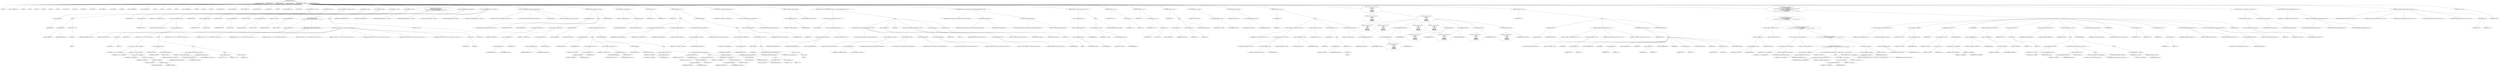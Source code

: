 digraph hostapd_notif_assoc {  
"1000134" [label = "(METHOD,hostapd_notif_assoc)" ]
"1000135" [label = "(PARAM,hostapd_data *hapd)" ]
"1000136" [label = "(PARAM,const u8 *addr)" ]
"1000137" [label = "(PARAM,const u8 *req_ies)" ]
"1000138" [label = "(PARAM,size_t req_ies_len)" ]
"1000139" [label = "(PARAM,int reassoc)" ]
"1000140" [label = "(BLOCK,,)" ]
"1000141" [label = "(LOCAL,v6: int)" ]
"1000142" [label = "(LOCAL,v7: const unsigned __int8 *)" ]
"1000143" [label = "(LOCAL,v8: int)" ]
"1000144" [label = "(LOCAL,v9: int)" ]
"1000145" [label = "(LOCAL,v10: int)" ]
"1000146" [label = "(LOCAL,v11: int)" ]
"1000147" [label = "(LOCAL,v13: int)" ]
"1000148" [label = "(LOCAL,v14: int)" ]
"1000149" [label = "(LOCAL,v16: const u8 *)" ]
"1000150" [label = "(LOCAL,v17: size_t)" ]
"1000151" [label = "(LOCAL,v18: sta_info *)" ]
"1000152" [label = "(LOCAL,v19: sta_info *)" ]
"1000153" [label = "(LOCAL,v20: unsigned int)" ]
"1000154" [label = "(LOCAL,v21: unsigned int)" ]
"1000155" [label = "(LOCAL,v22: bool)" ]
"1000156" [label = "(LOCAL,v23: wpa_state_machine *)" ]
"1000157" [label = "(LOCAL,v24: wpa_authenticator *)" ]
"1000158" [label = "(LOCAL,v25: int)" ]
"1000159" [label = "(LOCAL,v26: int)" ]
"1000160" [label = "(LOCAL,v27: u32)" ]
"1000161" [label = "(LOCAL,v28: int)" ]
"1000162" [label = "(LOCAL,v29: wpa_state_machine *)" ]
"1000163" [label = "(LOCAL,v30: int)" ]
"1000164" [label = "(LOCAL,v31: u8 *)" ]
"1000165" [label = "(LOCAL,v32: int)" ]
"1000166" [label = "(LOCAL,fmt: unsigned __int8 *)" ]
"1000167" [label = "(LOCAL,fmta: unsigned __int8 *)" ]
"1000168" [label = "(LOCAL,fmtb: unsigned __int8 *)" ]
"1000169" [label = "(LOCAL,fmtc: unsigned __int8 *)" ]
"1000170" [label = "(LOCAL,req_ies_lena: size_t)" ]
"1000171" [label = "(LOCAL,v40: int)" ]
"1000172" [label = "(LOCAL,elems: ieee802_11_elems)" ]
"1000173" [label = "(LOCAL,buf: u8 [ 1064 ])" ]
"1000174" [label = "(CONTROL_STRUCTURE,if ( !addr ),if ( !addr ))" ]
"1000175" [label = "(<operator>.logicalNot,!addr)" ]
"1000176" [label = "(IDENTIFIER,addr,!addr)" ]
"1000177" [label = "(BLOCK,,)" ]
"1000178" [label = "(wpa_printf,wpa_printf(2, fmt))" ]
"1000179" [label = "(LITERAL,2,wpa_printf(2, fmt))" ]
"1000180" [label = "(IDENTIFIER,fmt,wpa_printf(2, fmt))" ]
"1000181" [label = "(RETURN,return -1;,return -1;)" ]
"1000182" [label = "(<operator>.minus,-1)" ]
"1000183" [label = "(LITERAL,1,-1)" ]
"1000184" [label = "(<operator>.assignment,v6 = *addr)" ]
"1000185" [label = "(IDENTIFIER,v6,v6 = *addr)" ]
"1000186" [label = "(<operator>.indirection,*addr)" ]
"1000187" [label = "(IDENTIFIER,addr,v6 = *addr)" ]
"1000188" [label = "(<operator>.assignment,v7 = (const unsigned __int8 *)addr[1])" ]
"1000189" [label = "(IDENTIFIER,v7,v7 = (const unsigned __int8 *)addr[1])" ]
"1000190" [label = "(<operator>.cast,(const unsigned __int8 *)addr[1])" ]
"1000191" [label = "(UNKNOWN,const unsigned __int8 *,const unsigned __int8 *)" ]
"1000192" [label = "(<operator>.indirectIndexAccess,addr[1])" ]
"1000193" [label = "(IDENTIFIER,addr,(const unsigned __int8 *)addr[1])" ]
"1000194" [label = "(LITERAL,1,(const unsigned __int8 *)addr[1])" ]
"1000195" [label = "(<operator>.assignment,v8 = addr[2])" ]
"1000196" [label = "(IDENTIFIER,v8,v8 = addr[2])" ]
"1000197" [label = "(<operator>.indirectIndexAccess,addr[2])" ]
"1000198" [label = "(IDENTIFIER,addr,v8 = addr[2])" ]
"1000199" [label = "(LITERAL,2,v8 = addr[2])" ]
"1000200" [label = "(<operator>.assignment,v9 = addr[3])" ]
"1000201" [label = "(IDENTIFIER,v9,v9 = addr[3])" ]
"1000202" [label = "(<operator>.indirectIndexAccess,addr[3])" ]
"1000203" [label = "(IDENTIFIER,addr,v9 = addr[3])" ]
"1000204" [label = "(LITERAL,3,v9 = addr[3])" ]
"1000205" [label = "(<operator>.assignment,v10 = addr[4])" ]
"1000206" [label = "(IDENTIFIER,v10,v10 = addr[4])" ]
"1000207" [label = "(<operator>.indirectIndexAccess,addr[4])" ]
"1000208" [label = "(IDENTIFIER,addr,v10 = addr[4])" ]
"1000209" [label = "(LITERAL,4,v10 = addr[4])" ]
"1000210" [label = "(<operator>.assignment,v11 = addr[5])" ]
"1000211" [label = "(IDENTIFIER,v11,v11 = addr[5])" ]
"1000212" [label = "(<operator>.indirectIndexAccess,addr[5])" ]
"1000213" [label = "(IDENTIFIER,addr,v11 = addr[5])" ]
"1000214" [label = "(LITERAL,5,v11 = addr[5])" ]
"1000215" [label = "(CONTROL_STRUCTURE,if ( (v6 & 1) != 0\n    || !(v11 | v10 | v9 | v8 | v6 | (unsigned int)v7)\n    || (v40 = addr[5], v13 = memcmp(addr, hapd->own_addr, 6u), v11 = v40, !v13) ),if ( (v6 & 1) != 0\n    || !(v11 | v10 | v9 | v8 | v6 | (unsigned int)v7)\n    || (v40 = addr[5], v13 = memcmp(addr, hapd->own_addr, 6u), v11 = v40, !v13) ))" ]
"1000216" [label = "(<operator>.logicalOr,(v6 & 1) != 0\n    || !(v11 | v10 | v9 | v8 | v6 | (unsigned int)v7)\n    || (v40 = addr[5], v13 = memcmp(addr, hapd->own_addr, 6u), v11 = v40, !v13))" ]
"1000217" [label = "(<operator>.notEquals,(v6 & 1) != 0)" ]
"1000218" [label = "(<operator>.and,v6 & 1)" ]
"1000219" [label = "(IDENTIFIER,v6,v6 & 1)" ]
"1000220" [label = "(LITERAL,1,v6 & 1)" ]
"1000221" [label = "(LITERAL,0,(v6 & 1) != 0)" ]
"1000222" [label = "(<operator>.logicalOr,!(v11 | v10 | v9 | v8 | v6 | (unsigned int)v7)\n    || (v40 = addr[5], v13 = memcmp(addr, hapd->own_addr, 6u), v11 = v40, !v13))" ]
"1000223" [label = "(<operator>.logicalNot,!(v11 | v10 | v9 | v8 | v6 | (unsigned int)v7))" ]
"1000224" [label = "(<operator>.or,v11 | v10 | v9 | v8 | v6 | (unsigned int)v7)" ]
"1000225" [label = "(IDENTIFIER,v11,v11 | v10 | v9 | v8 | v6 | (unsigned int)v7)" ]
"1000226" [label = "(<operator>.or,v10 | v9 | v8 | v6 | (unsigned int)v7)" ]
"1000227" [label = "(IDENTIFIER,v10,v10 | v9 | v8 | v6 | (unsigned int)v7)" ]
"1000228" [label = "(<operator>.or,v9 | v8 | v6 | (unsigned int)v7)" ]
"1000229" [label = "(IDENTIFIER,v9,v9 | v8 | v6 | (unsigned int)v7)" ]
"1000230" [label = "(<operator>.or,v8 | v6 | (unsigned int)v7)" ]
"1000231" [label = "(IDENTIFIER,v8,v8 | v6 | (unsigned int)v7)" ]
"1000232" [label = "(<operator>.or,v6 | (unsigned int)v7)" ]
"1000233" [label = "(IDENTIFIER,v6,v6 | (unsigned int)v7)" ]
"1000234" [label = "(<operator>.cast,(unsigned int)v7)" ]
"1000235" [label = "(UNKNOWN,unsigned int,unsigned int)" ]
"1000236" [label = "(IDENTIFIER,v7,(unsigned int)v7)" ]
"1000237" [label = "(BLOCK,,)" ]
"1000238" [label = "(<operator>.assignment,v40 = addr[5])" ]
"1000239" [label = "(IDENTIFIER,v40,v40 = addr[5])" ]
"1000240" [label = "(<operator>.indirectIndexAccess,addr[5])" ]
"1000241" [label = "(IDENTIFIER,addr,v40 = addr[5])" ]
"1000242" [label = "(LITERAL,5,v40 = addr[5])" ]
"1000243" [label = "(BLOCK,,)" ]
"1000244" [label = "(<operator>.assignment,v13 = memcmp(addr, hapd->own_addr, 6u))" ]
"1000245" [label = "(IDENTIFIER,v13,v13 = memcmp(addr, hapd->own_addr, 6u))" ]
"1000246" [label = "(memcmp,memcmp(addr, hapd->own_addr, 6u))" ]
"1000247" [label = "(IDENTIFIER,addr,memcmp(addr, hapd->own_addr, 6u))" ]
"1000248" [label = "(<operator>.indirectFieldAccess,hapd->own_addr)" ]
"1000249" [label = "(IDENTIFIER,hapd,memcmp(addr, hapd->own_addr, 6u))" ]
"1000250" [label = "(FIELD_IDENTIFIER,own_addr,own_addr)" ]
"1000251" [label = "(LITERAL,6u,memcmp(addr, hapd->own_addr, 6u))" ]
"1000252" [label = "(BLOCK,,)" ]
"1000253" [label = "(<operator>.assignment,v11 = v40)" ]
"1000254" [label = "(IDENTIFIER,v11,v11 = v40)" ]
"1000255" [label = "(IDENTIFIER,v40,v11 = v40)" ]
"1000256" [label = "(<operator>.logicalNot,!v13)" ]
"1000257" [label = "(IDENTIFIER,v13,!v13)" ]
"1000258" [label = "(BLOCK,,)" ]
"1000259" [label = "(wpa_printf,wpa_printf(2, v7, v8, v9, v10, v11, req_ies_lena, req_ies, req_ies_len, v6 & 1))" ]
"1000260" [label = "(LITERAL,2,wpa_printf(2, v7, v8, v9, v10, v11, req_ies_lena, req_ies, req_ies_len, v6 & 1))" ]
"1000261" [label = "(IDENTIFIER,v7,wpa_printf(2, v7, v8, v9, v10, v11, req_ies_lena, req_ies, req_ies_len, v6 & 1))" ]
"1000262" [label = "(IDENTIFIER,v8,wpa_printf(2, v7, v8, v9, v10, v11, req_ies_lena, req_ies, req_ies_len, v6 & 1))" ]
"1000263" [label = "(IDENTIFIER,v9,wpa_printf(2, v7, v8, v9, v10, v11, req_ies_lena, req_ies, req_ies_len, v6 & 1))" ]
"1000264" [label = "(IDENTIFIER,v10,wpa_printf(2, v7, v8, v9, v10, v11, req_ies_lena, req_ies, req_ies_len, v6 & 1))" ]
"1000265" [label = "(IDENTIFIER,v11,wpa_printf(2, v7, v8, v9, v10, v11, req_ies_lena, req_ies, req_ies_len, v6 & 1))" ]
"1000266" [label = "(IDENTIFIER,req_ies_lena,wpa_printf(2, v7, v8, v9, v10, v11, req_ies_lena, req_ies, req_ies_len, v6 & 1))" ]
"1000267" [label = "(IDENTIFIER,req_ies,wpa_printf(2, v7, v8, v9, v10, v11, req_ies_lena, req_ies, req_ies_len, v6 & 1))" ]
"1000268" [label = "(IDENTIFIER,req_ies_len,wpa_printf(2, v7, v8, v9, v10, v11, req_ies_lena, req_ies, req_ies_len, v6 & 1))" ]
"1000269" [label = "(<operator>.and,v6 & 1)" ]
"1000270" [label = "(IDENTIFIER,v6,v6 & 1)" ]
"1000271" [label = "(LITERAL,1,v6 & 1)" ]
"1000272" [label = "(RETURN,return 0;,return 0;)" ]
"1000273" [label = "(LITERAL,0,return 0;)" ]
"1000274" [label = "(random_add_randomness,random_add_randomness(addr, 6u))" ]
"1000275" [label = "(IDENTIFIER,addr,random_add_randomness(addr, 6u))" ]
"1000276" [label = "(LITERAL,6u,random_add_randomness(addr, 6u))" ]
"1000277" [label = "(hostapd_logger,hostapd_logger(hapd, addr, 1u, 2, \"associated\"))" ]
"1000278" [label = "(IDENTIFIER,hapd,hostapd_logger(hapd, addr, 1u, 2, \"associated\"))" ]
"1000279" [label = "(IDENTIFIER,addr,hostapd_logger(hapd, addr, 1u, 2, \"associated\"))" ]
"1000280" [label = "(LITERAL,1u,hostapd_logger(hapd, addr, 1u, 2, \"associated\"))" ]
"1000281" [label = "(LITERAL,2,hostapd_logger(hapd, addr, 1u, 2, \"associated\"))" ]
"1000282" [label = "(LITERAL,\"associated\",hostapd_logger(hapd, addr, 1u, 2, \"associated\"))" ]
"1000283" [label = "(ieee802_11_parse_elems,ieee802_11_parse_elems(req_ies, req_ies_len, &elems, 0))" ]
"1000284" [label = "(IDENTIFIER,req_ies,ieee802_11_parse_elems(req_ies, req_ies_len, &elems, 0))" ]
"1000285" [label = "(IDENTIFIER,req_ies_len,ieee802_11_parse_elems(req_ies, req_ies_len, &elems, 0))" ]
"1000286" [label = "(<operator>.addressOf,&elems)" ]
"1000287" [label = "(IDENTIFIER,elems,ieee802_11_parse_elems(req_ies, req_ies_len, &elems, 0))" ]
"1000288" [label = "(LITERAL,0,ieee802_11_parse_elems(req_ies, req_ies_len, &elems, 0))" ]
"1000289" [label = "(CONTROL_STRUCTURE,if ( elems.wps_ie ),if ( elems.wps_ie ))" ]
"1000290" [label = "(<operator>.fieldAccess,elems.wps_ie)" ]
"1000291" [label = "(IDENTIFIER,elems,if ( elems.wps_ie ))" ]
"1000292" [label = "(FIELD_IDENTIFIER,wps_ie,wps_ie)" ]
"1000293" [label = "(BLOCK,,)" ]
"1000294" [label = "(<operator>.assignment,v16 = elems.wps_ie - 2)" ]
"1000295" [label = "(IDENTIFIER,v16,v16 = elems.wps_ie - 2)" ]
"1000296" [label = "(<operator>.subtraction,elems.wps_ie - 2)" ]
"1000297" [label = "(<operator>.fieldAccess,elems.wps_ie)" ]
"1000298" [label = "(IDENTIFIER,elems,elems.wps_ie - 2)" ]
"1000299" [label = "(FIELD_IDENTIFIER,wps_ie,wps_ie)" ]
"1000300" [label = "(LITERAL,2,elems.wps_ie - 2)" ]
"1000301" [label = "(<operator>.assignment,v17 = elems.wps_ie_len + 2)" ]
"1000302" [label = "(IDENTIFIER,v17,v17 = elems.wps_ie_len + 2)" ]
"1000303" [label = "(<operator>.addition,elems.wps_ie_len + 2)" ]
"1000304" [label = "(<operator>.fieldAccess,elems.wps_ie_len)" ]
"1000305" [label = "(IDENTIFIER,elems,elems.wps_ie_len + 2)" ]
"1000306" [label = "(FIELD_IDENTIFIER,wps_ie_len,wps_ie_len)" ]
"1000307" [label = "(LITERAL,2,elems.wps_ie_len + 2)" ]
"1000308" [label = "(wpa_printf,wpa_printf(2, fmta))" ]
"1000309" [label = "(LITERAL,2,wpa_printf(2, fmta))" ]
"1000310" [label = "(IDENTIFIER,fmta,wpa_printf(2, fmta))" ]
"1000311" [label = "(CONTROL_STRUCTURE,else,else)" ]
"1000312" [label = "(CONTROL_STRUCTURE,if ( elems.rsn_ie ),if ( elems.rsn_ie ))" ]
"1000313" [label = "(<operator>.fieldAccess,elems.rsn_ie)" ]
"1000314" [label = "(IDENTIFIER,elems,if ( elems.rsn_ie ))" ]
"1000315" [label = "(FIELD_IDENTIFIER,rsn_ie,rsn_ie)" ]
"1000316" [label = "(BLOCK,,)" ]
"1000317" [label = "(<operator>.assignment,v16 = elems.rsn_ie - 2)" ]
"1000318" [label = "(IDENTIFIER,v16,v16 = elems.rsn_ie - 2)" ]
"1000319" [label = "(<operator>.subtraction,elems.rsn_ie - 2)" ]
"1000320" [label = "(<operator>.fieldAccess,elems.rsn_ie)" ]
"1000321" [label = "(IDENTIFIER,elems,elems.rsn_ie - 2)" ]
"1000322" [label = "(FIELD_IDENTIFIER,rsn_ie,rsn_ie)" ]
"1000323" [label = "(LITERAL,2,elems.rsn_ie - 2)" ]
"1000324" [label = "(<operator>.assignment,v17 = elems.rsn_ie_len + 2)" ]
"1000325" [label = "(IDENTIFIER,v17,v17 = elems.rsn_ie_len + 2)" ]
"1000326" [label = "(<operator>.addition,elems.rsn_ie_len + 2)" ]
"1000327" [label = "(<operator>.fieldAccess,elems.rsn_ie_len)" ]
"1000328" [label = "(IDENTIFIER,elems,elems.rsn_ie_len + 2)" ]
"1000329" [label = "(FIELD_IDENTIFIER,rsn_ie_len,rsn_ie_len)" ]
"1000330" [label = "(LITERAL,2,elems.rsn_ie_len + 2)" ]
"1000331" [label = "(wpa_printf,wpa_printf(2, fmta))" ]
"1000332" [label = "(LITERAL,2,wpa_printf(2, fmta))" ]
"1000333" [label = "(IDENTIFIER,fmta,wpa_printf(2, fmta))" ]
"1000334" [label = "(CONTROL_STRUCTURE,else,else)" ]
"1000335" [label = "(BLOCK,,)" ]
"1000336" [label = "(<operator>.assignment,v16 = elems.wpa_ie)" ]
"1000337" [label = "(IDENTIFIER,v16,v16 = elems.wpa_ie)" ]
"1000338" [label = "(<operator>.fieldAccess,elems.wpa_ie)" ]
"1000339" [label = "(IDENTIFIER,elems,v16 = elems.wpa_ie)" ]
"1000340" [label = "(FIELD_IDENTIFIER,wpa_ie,wpa_ie)" ]
"1000341" [label = "(CONTROL_STRUCTURE,if ( elems.wpa_ie ),if ( elems.wpa_ie ))" ]
"1000342" [label = "(<operator>.fieldAccess,elems.wpa_ie)" ]
"1000343" [label = "(IDENTIFIER,elems,if ( elems.wpa_ie ))" ]
"1000344" [label = "(FIELD_IDENTIFIER,wpa_ie,wpa_ie)" ]
"1000345" [label = "(BLOCK,,)" ]
"1000346" [label = "(<operator>.assignment,v16 = elems.wpa_ie - 2)" ]
"1000347" [label = "(IDENTIFIER,v16,v16 = elems.wpa_ie - 2)" ]
"1000348" [label = "(<operator>.subtraction,elems.wpa_ie - 2)" ]
"1000349" [label = "(<operator>.fieldAccess,elems.wpa_ie)" ]
"1000350" [label = "(IDENTIFIER,elems,elems.wpa_ie - 2)" ]
"1000351" [label = "(FIELD_IDENTIFIER,wpa_ie,wpa_ie)" ]
"1000352" [label = "(LITERAL,2,elems.wpa_ie - 2)" ]
"1000353" [label = "(<operator>.assignment,v17 = elems.wpa_ie_len + 2)" ]
"1000354" [label = "(IDENTIFIER,v17,v17 = elems.wpa_ie_len + 2)" ]
"1000355" [label = "(<operator>.addition,elems.wpa_ie_len + 2)" ]
"1000356" [label = "(<operator>.fieldAccess,elems.wpa_ie_len)" ]
"1000357" [label = "(IDENTIFIER,elems,elems.wpa_ie_len + 2)" ]
"1000358" [label = "(FIELD_IDENTIFIER,wpa_ie_len,wpa_ie_len)" ]
"1000359" [label = "(LITERAL,2,elems.wpa_ie_len + 2)" ]
"1000360" [label = "(wpa_printf,wpa_printf(2, fmta))" ]
"1000361" [label = "(LITERAL,2,wpa_printf(2, fmta))" ]
"1000362" [label = "(IDENTIFIER,fmta,wpa_printf(2, fmta))" ]
"1000363" [label = "(CONTROL_STRUCTURE,else,else)" ]
"1000364" [label = "(BLOCK,,)" ]
"1000365" [label = "(wpa_printf,wpa_printf(2, fmta))" ]
"1000366" [label = "(LITERAL,2,wpa_printf(2, fmta))" ]
"1000367" [label = "(IDENTIFIER,fmta,wpa_printf(2, fmta))" ]
"1000368" [label = "(<operator>.assignment,v17 = 0)" ]
"1000369" [label = "(IDENTIFIER,v17,v17 = 0)" ]
"1000370" [label = "(LITERAL,0,v17 = 0)" ]
"1000371" [label = "(<operator>.assignment,v18 = ap_get_sta(hapd, addr))" ]
"1000372" [label = "(IDENTIFIER,v18,v18 = ap_get_sta(hapd, addr))" ]
"1000373" [label = "(ap_get_sta,ap_get_sta(hapd, addr))" ]
"1000374" [label = "(IDENTIFIER,hapd,ap_get_sta(hapd, addr))" ]
"1000375" [label = "(IDENTIFIER,addr,ap_get_sta(hapd, addr))" ]
"1000376" [label = "(<operator>.assignment,v19 = v18)" ]
"1000377" [label = "(IDENTIFIER,v19,v19 = v18)" ]
"1000378" [label = "(IDENTIFIER,v18,v19 = v18)" ]
"1000379" [label = "(CONTROL_STRUCTURE,if ( v18 ),if ( v18 ))" ]
"1000380" [label = "(IDENTIFIER,v18,if ( v18 ))" ]
"1000381" [label = "(BLOCK,,)" ]
"1000382" [label = "(ap_sta_no_session_timeout,ap_sta_no_session_timeout(hapd, v18))" ]
"1000383" [label = "(IDENTIFIER,hapd,ap_sta_no_session_timeout(hapd, v18))" ]
"1000384" [label = "(IDENTIFIER,v18,ap_sta_no_session_timeout(hapd, v18))" ]
"1000385" [label = "(accounting_sta_stop,accounting_sta_stop(hapd, v19))" ]
"1000386" [label = "(IDENTIFIER,hapd,accounting_sta_stop(hapd, v19))" ]
"1000387" [label = "(IDENTIFIER,v19,accounting_sta_stop(hapd, v19))" ]
"1000388" [label = "(<operator>.assignment,v19->timeout_next = STA_NULLFUNC)" ]
"1000389" [label = "(<operator>.indirectFieldAccess,v19->timeout_next)" ]
"1000390" [label = "(IDENTIFIER,v19,v19->timeout_next = STA_NULLFUNC)" ]
"1000391" [label = "(FIELD_IDENTIFIER,timeout_next,timeout_next)" ]
"1000392" [label = "(IDENTIFIER,STA_NULLFUNC,v19->timeout_next = STA_NULLFUNC)" ]
"1000393" [label = "(CONTROL_STRUCTURE,else,else)" ]
"1000394" [label = "(BLOCK,,)" ]
"1000395" [label = "(<operator>.assignment,v19 = ap_sta_add(hapd, addr))" ]
"1000396" [label = "(IDENTIFIER,v19,v19 = ap_sta_add(hapd, addr))" ]
"1000397" [label = "(ap_sta_add,ap_sta_add(hapd, addr))" ]
"1000398" [label = "(IDENTIFIER,hapd,ap_sta_add(hapd, addr))" ]
"1000399" [label = "(IDENTIFIER,addr,ap_sta_add(hapd, addr))" ]
"1000400" [label = "(CONTROL_STRUCTURE,if ( !v19 ),if ( !v19 ))" ]
"1000401" [label = "(<operator>.logicalNot,!v19)" ]
"1000402" [label = "(IDENTIFIER,v19,!v19)" ]
"1000403" [label = "(BLOCK,,)" ]
"1000404" [label = "(hostapd_drv_sta_disassoc,hostapd_drv_sta_disassoc(hapd, addr, 5))" ]
"1000405" [label = "(IDENTIFIER,hapd,hostapd_drv_sta_disassoc(hapd, addr, 5))" ]
"1000406" [label = "(IDENTIFIER,addr,hostapd_drv_sta_disassoc(hapd, addr, 5))" ]
"1000407" [label = "(LITERAL,5,hostapd_drv_sta_disassoc(hapd, addr, 5))" ]
"1000408" [label = "(RETURN,return -1;,return -1;)" ]
"1000409" [label = "(<operator>.minus,-1)" ]
"1000410" [label = "(LITERAL,1,-1)" ]
"1000411" [label = "(<operator>.assignment,v20 = hapd->iface->drv_max_acl_mac_addrs)" ]
"1000412" [label = "(IDENTIFIER,v20,v20 = hapd->iface->drv_max_acl_mac_addrs)" ]
"1000413" [label = "(<operator>.indirectFieldAccess,hapd->iface->drv_max_acl_mac_addrs)" ]
"1000414" [label = "(<operator>.indirectFieldAccess,hapd->iface)" ]
"1000415" [label = "(IDENTIFIER,hapd,v20 = hapd->iface->drv_max_acl_mac_addrs)" ]
"1000416" [label = "(FIELD_IDENTIFIER,iface,iface)" ]
"1000417" [label = "(FIELD_IDENTIFIER,drv_max_acl_mac_addrs,drv_max_acl_mac_addrs)" ]
"1000418" [label = "(<operators>.assignmentAnd,v19->flags &= 0xFFFECFFF)" ]
"1000419" [label = "(<operator>.indirectFieldAccess,v19->flags)" ]
"1000420" [label = "(IDENTIFIER,v19,v19->flags &= 0xFFFECFFF)" ]
"1000421" [label = "(FIELD_IDENTIFIER,flags,flags)" ]
"1000422" [label = "(LITERAL,0xFFFECFFF,v19->flags &= 0xFFFECFFF)" ]
"1000423" [label = "(CONTROL_STRUCTURE,if ( !v20 && hostapd_check_acl(hapd, addr, 0) != 1 ),if ( !v20 && hostapd_check_acl(hapd, addr, 0) != 1 ))" ]
"1000424" [label = "(<operator>.logicalAnd,!v20 && hostapd_check_acl(hapd, addr, 0) != 1)" ]
"1000425" [label = "(<operator>.logicalNot,!v20)" ]
"1000426" [label = "(IDENTIFIER,v20,!v20)" ]
"1000427" [label = "(<operator>.notEquals,hostapd_check_acl(hapd, addr, 0) != 1)" ]
"1000428" [label = "(hostapd_check_acl,hostapd_check_acl(hapd, addr, 0))" ]
"1000429" [label = "(IDENTIFIER,hapd,hostapd_check_acl(hapd, addr, 0))" ]
"1000430" [label = "(IDENTIFIER,addr,hostapd_check_acl(hapd, addr, 0))" ]
"1000431" [label = "(LITERAL,0,hostapd_check_acl(hapd, addr, 0))" ]
"1000432" [label = "(LITERAL,1,hostapd_check_acl(hapd, addr, 0) != 1)" ]
"1000433" [label = "(BLOCK,,)" ]
"1000434" [label = "(wpa_printf,wpa_printf(3, (const unsigned __int8 *)addr[2], addr[3], addr[4], addr[5]))" ]
"1000435" [label = "(LITERAL,3,wpa_printf(3, (const unsigned __int8 *)addr[2], addr[3], addr[4], addr[5]))" ]
"1000436" [label = "(<operator>.cast,(const unsigned __int8 *)addr[2])" ]
"1000437" [label = "(UNKNOWN,const unsigned __int8 *,const unsigned __int8 *)" ]
"1000438" [label = "(<operator>.indirectIndexAccess,addr[2])" ]
"1000439" [label = "(IDENTIFIER,addr,(const unsigned __int8 *)addr[2])" ]
"1000440" [label = "(LITERAL,2,(const unsigned __int8 *)addr[2])" ]
"1000441" [label = "(<operator>.indirectIndexAccess,addr[3])" ]
"1000442" [label = "(IDENTIFIER,addr,wpa_printf(3, (const unsigned __int8 *)addr[2], addr[3], addr[4], addr[5]))" ]
"1000443" [label = "(LITERAL,3,wpa_printf(3, (const unsigned __int8 *)addr[2], addr[3], addr[4], addr[5]))" ]
"1000444" [label = "(<operator>.indirectIndexAccess,addr[4])" ]
"1000445" [label = "(IDENTIFIER,addr,wpa_printf(3, (const unsigned __int8 *)addr[2], addr[3], addr[4], addr[5]))" ]
"1000446" [label = "(LITERAL,4,wpa_printf(3, (const unsigned __int8 *)addr[2], addr[3], addr[4], addr[5]))" ]
"1000447" [label = "(<operator>.indirectIndexAccess,addr[5])" ]
"1000448" [label = "(IDENTIFIER,addr,wpa_printf(3, (const unsigned __int8 *)addr[2], addr[3], addr[4], addr[5]))" ]
"1000449" [label = "(LITERAL,5,wpa_printf(3, (const unsigned __int8 *)addr[2], addr[3], addr[4], addr[5]))" ]
"1000450" [label = "(<operator>.assignment,v32 = 1)" ]
"1000451" [label = "(IDENTIFIER,v32,v32 = 1)" ]
"1000452" [label = "(LITERAL,1,v32 = 1)" ]
"1000453" [label = "(JUMP_TARGET,fail)" ]
"1000454" [label = "(hostapd_drv_sta_disassoc,hostapd_drv_sta_disassoc(hapd, v19->addr, v32))" ]
"1000455" [label = "(IDENTIFIER,hapd,hostapd_drv_sta_disassoc(hapd, v19->addr, v32))" ]
"1000456" [label = "(<operator>.indirectFieldAccess,v19->addr)" ]
"1000457" [label = "(IDENTIFIER,v19,hostapd_drv_sta_disassoc(hapd, v19->addr, v32))" ]
"1000458" [label = "(FIELD_IDENTIFIER,addr,addr)" ]
"1000459" [label = "(IDENTIFIER,v32,hostapd_drv_sta_disassoc(hapd, v19->addr, v32))" ]
"1000460" [label = "(ap_free_sta,ap_free_sta(hapd, v19))" ]
"1000461" [label = "(IDENTIFIER,hapd,ap_free_sta(hapd, v19))" ]
"1000462" [label = "(IDENTIFIER,v19,ap_free_sta(hapd, v19))" ]
"1000463" [label = "(RETURN,return -1;,return -1;)" ]
"1000464" [label = "(<operator>.minus,-1)" ]
"1000465" [label = "(LITERAL,1,-1)" ]
"1000466" [label = "(ap_copy_sta_supp_op_classes,ap_copy_sta_supp_op_classes(v19, elems.supp_op_classes, elems.supp_op_classes_len))" ]
"1000467" [label = "(IDENTIFIER,v19,ap_copy_sta_supp_op_classes(v19, elems.supp_op_classes, elems.supp_op_classes_len))" ]
"1000468" [label = "(<operator>.fieldAccess,elems.supp_op_classes)" ]
"1000469" [label = "(IDENTIFIER,elems,ap_copy_sta_supp_op_classes(v19, elems.supp_op_classes, elems.supp_op_classes_len))" ]
"1000470" [label = "(FIELD_IDENTIFIER,supp_op_classes,supp_op_classes)" ]
"1000471" [label = "(<operator>.fieldAccess,elems.supp_op_classes_len)" ]
"1000472" [label = "(IDENTIFIER,elems,ap_copy_sta_supp_op_classes(v19, elems.supp_op_classes, elems.supp_op_classes_len))" ]
"1000473" [label = "(FIELD_IDENTIFIER,supp_op_classes_len,supp_op_classes_len)" ]
"1000474" [label = "(CONTROL_STRUCTURE,if ( !hapd->conf->wpa ),if ( !hapd->conf->wpa ))" ]
"1000475" [label = "(<operator>.logicalNot,!hapd->conf->wpa)" ]
"1000476" [label = "(<operator>.indirectFieldAccess,hapd->conf->wpa)" ]
"1000477" [label = "(<operator>.indirectFieldAccess,hapd->conf)" ]
"1000478" [label = "(IDENTIFIER,hapd,!hapd->conf->wpa)" ]
"1000479" [label = "(FIELD_IDENTIFIER,conf,conf)" ]
"1000480" [label = "(FIELD_IDENTIFIER,wpa,wpa)" ]
"1000481" [label = "(BLOCK,,)" ]
"1000482" [label = "(<operator>.assignment,v21 = v19->flags)" ]
"1000483" [label = "(IDENTIFIER,v21,v21 = v19->flags)" ]
"1000484" [label = "(<operator>.indirectFieldAccess,v19->flags)" ]
"1000485" [label = "(IDENTIFIER,v19,v21 = v19->flags)" ]
"1000486" [label = "(FIELD_IDENTIFIER,flags,flags)" ]
"1000487" [label = "(CONTROL_STRUCTURE,goto LABEL_24;,goto LABEL_24;)" ]
"1000488" [label = "(<operator>.assignment,v22 = v17 == 0)" ]
"1000489" [label = "(IDENTIFIER,v22,v22 = v17 == 0)" ]
"1000490" [label = "(<operator>.equals,v17 == 0)" ]
"1000491" [label = "(IDENTIFIER,v17,v17 == 0)" ]
"1000492" [label = "(LITERAL,0,v17 == 0)" ]
"1000493" [label = "(CONTROL_STRUCTURE,if ( v17 ),if ( v17 ))" ]
"1000494" [label = "(IDENTIFIER,v17,if ( v17 ))" ]
"1000495" [label = "(<operator>.assignment,v22 = v16 == 0)" ]
"1000496" [label = "(IDENTIFIER,v22,v22 = v16 == 0)" ]
"1000497" [label = "(<operator>.equals,v16 == 0)" ]
"1000498" [label = "(IDENTIFIER,v16,v16 == 0)" ]
"1000499" [label = "(LITERAL,0,v16 == 0)" ]
"1000500" [label = "(CONTROL_STRUCTURE,if ( v22 ),if ( v22 ))" ]
"1000501" [label = "(IDENTIFIER,v22,if ( v22 ))" ]
"1000502" [label = "(BLOCK,,)" ]
"1000503" [label = "(wpa_printf,wpa_printf(2, fmtb))" ]
"1000504" [label = "(LITERAL,2,wpa_printf(2, fmtb))" ]
"1000505" [label = "(IDENTIFIER,fmtb,wpa_printf(2, fmtb))" ]
"1000506" [label = "(<operator>.assignment,v32 = 13)" ]
"1000507" [label = "(IDENTIFIER,v32,v32 = 13)" ]
"1000508" [label = "(LITERAL,13,v32 = 13)" ]
"1000509" [label = "(CONTROL_STRUCTURE,goto fail;,goto fail;)" ]
"1000510" [label = "(<operator>.assignment,v23 = v19->wpa_sm)" ]
"1000511" [label = "(IDENTIFIER,v23,v23 = v19->wpa_sm)" ]
"1000512" [label = "(<operator>.indirectFieldAccess,v19->wpa_sm)" ]
"1000513" [label = "(IDENTIFIER,v19,v23 = v19->wpa_sm)" ]
"1000514" [label = "(FIELD_IDENTIFIER,wpa_sm,wpa_sm)" ]
"1000515" [label = "(<operator>.assignment,v24 = hapd->wpa_auth)" ]
"1000516" [label = "(IDENTIFIER,v24,v24 = hapd->wpa_auth)" ]
"1000517" [label = "(<operator>.indirectFieldAccess,hapd->wpa_auth)" ]
"1000518" [label = "(IDENTIFIER,hapd,v24 = hapd->wpa_auth)" ]
"1000519" [label = "(FIELD_IDENTIFIER,wpa_auth,wpa_auth)" ]
"1000520" [label = "(CONTROL_STRUCTURE,if ( !v23 ),if ( !v23 ))" ]
"1000521" [label = "(<operator>.logicalNot,!v23)" ]
"1000522" [label = "(IDENTIFIER,v23,!v23)" ]
"1000523" [label = "(BLOCK,,)" ]
"1000524" [label = "(<operator>.assignment,v23 = wpa_auth_sta_init(v24, v19->addr, 0))" ]
"1000525" [label = "(IDENTIFIER,v23,v23 = wpa_auth_sta_init(v24, v19->addr, 0))" ]
"1000526" [label = "(wpa_auth_sta_init,wpa_auth_sta_init(v24, v19->addr, 0))" ]
"1000527" [label = "(IDENTIFIER,v24,wpa_auth_sta_init(v24, v19->addr, 0))" ]
"1000528" [label = "(<operator>.indirectFieldAccess,v19->addr)" ]
"1000529" [label = "(IDENTIFIER,v19,wpa_auth_sta_init(v24, v19->addr, 0))" ]
"1000530" [label = "(FIELD_IDENTIFIER,addr,addr)" ]
"1000531" [label = "(LITERAL,0,wpa_auth_sta_init(v24, v19->addr, 0))" ]
"1000532" [label = "(<operator>.assignment,v19->wpa_sm = v23)" ]
"1000533" [label = "(<operator>.indirectFieldAccess,v19->wpa_sm)" ]
"1000534" [label = "(IDENTIFIER,v19,v19->wpa_sm = v23)" ]
"1000535" [label = "(FIELD_IDENTIFIER,wpa_sm,wpa_sm)" ]
"1000536" [label = "(IDENTIFIER,v23,v19->wpa_sm = v23)" ]
"1000537" [label = "(CONTROL_STRUCTURE,if ( !v23 ),if ( !v23 ))" ]
"1000538" [label = "(<operator>.logicalNot,!v23)" ]
"1000539" [label = "(IDENTIFIER,v23,!v23)" ]
"1000540" [label = "(BLOCK,,)" ]
"1000541" [label = "(wpa_printf,wpa_printf(5, fmtb))" ]
"1000542" [label = "(LITERAL,5,wpa_printf(5, fmtb))" ]
"1000543" [label = "(IDENTIFIER,fmtb,wpa_printf(5, fmtb))" ]
"1000544" [label = "(RETURN,return -1;,return -1;)" ]
"1000545" [label = "(<operator>.minus,-1)" ]
"1000546" [label = "(LITERAL,1,-1)" ]
"1000547" [label = "(<operator>.assignment,v24 = hapd->wpa_auth)" ]
"1000548" [label = "(IDENTIFIER,v24,v24 = hapd->wpa_auth)" ]
"1000549" [label = "(<operator>.indirectFieldAccess,hapd->wpa_auth)" ]
"1000550" [label = "(IDENTIFIER,hapd,v24 = hapd->wpa_auth)" ]
"1000551" [label = "(FIELD_IDENTIFIER,wpa_auth,wpa_auth)" ]
"1000552" [label = "(<operator>.assignment,v25 = wpa_validate_wpa_ie(\n          v24,\n          v23,\n          hapd->iface->freq,\n          v16,\n          v17,\n          elems.mdie,\n          elems.mdie_len,\n          elems.owe_dh,\n          elems.owe_dh_len))" ]
"1000553" [label = "(IDENTIFIER,v25,v25 = wpa_validate_wpa_ie(\n          v24,\n          v23,\n          hapd->iface->freq,\n          v16,\n          v17,\n          elems.mdie,\n          elems.mdie_len,\n          elems.owe_dh,\n          elems.owe_dh_len))" ]
"1000554" [label = "(wpa_validate_wpa_ie,wpa_validate_wpa_ie(\n          v24,\n          v23,\n          hapd->iface->freq,\n          v16,\n          v17,\n          elems.mdie,\n          elems.mdie_len,\n          elems.owe_dh,\n          elems.owe_dh_len))" ]
"1000555" [label = "(IDENTIFIER,v24,wpa_validate_wpa_ie(\n          v24,\n          v23,\n          hapd->iface->freq,\n          v16,\n          v17,\n          elems.mdie,\n          elems.mdie_len,\n          elems.owe_dh,\n          elems.owe_dh_len))" ]
"1000556" [label = "(IDENTIFIER,v23,wpa_validate_wpa_ie(\n          v24,\n          v23,\n          hapd->iface->freq,\n          v16,\n          v17,\n          elems.mdie,\n          elems.mdie_len,\n          elems.owe_dh,\n          elems.owe_dh_len))" ]
"1000557" [label = "(<operator>.indirectFieldAccess,hapd->iface->freq)" ]
"1000558" [label = "(<operator>.indirectFieldAccess,hapd->iface)" ]
"1000559" [label = "(IDENTIFIER,hapd,wpa_validate_wpa_ie(\n          v24,\n          v23,\n          hapd->iface->freq,\n          v16,\n          v17,\n          elems.mdie,\n          elems.mdie_len,\n          elems.owe_dh,\n          elems.owe_dh_len))" ]
"1000560" [label = "(FIELD_IDENTIFIER,iface,iface)" ]
"1000561" [label = "(FIELD_IDENTIFIER,freq,freq)" ]
"1000562" [label = "(IDENTIFIER,v16,wpa_validate_wpa_ie(\n          v24,\n          v23,\n          hapd->iface->freq,\n          v16,\n          v17,\n          elems.mdie,\n          elems.mdie_len,\n          elems.owe_dh,\n          elems.owe_dh_len))" ]
"1000563" [label = "(IDENTIFIER,v17,wpa_validate_wpa_ie(\n          v24,\n          v23,\n          hapd->iface->freq,\n          v16,\n          v17,\n          elems.mdie,\n          elems.mdie_len,\n          elems.owe_dh,\n          elems.owe_dh_len))" ]
"1000564" [label = "(<operator>.fieldAccess,elems.mdie)" ]
"1000565" [label = "(IDENTIFIER,elems,wpa_validate_wpa_ie(\n          v24,\n          v23,\n          hapd->iface->freq,\n          v16,\n          v17,\n          elems.mdie,\n          elems.mdie_len,\n          elems.owe_dh,\n          elems.owe_dh_len))" ]
"1000566" [label = "(FIELD_IDENTIFIER,mdie,mdie)" ]
"1000567" [label = "(<operator>.fieldAccess,elems.mdie_len)" ]
"1000568" [label = "(IDENTIFIER,elems,wpa_validate_wpa_ie(\n          v24,\n          v23,\n          hapd->iface->freq,\n          v16,\n          v17,\n          elems.mdie,\n          elems.mdie_len,\n          elems.owe_dh,\n          elems.owe_dh_len))" ]
"1000569" [label = "(FIELD_IDENTIFIER,mdie_len,mdie_len)" ]
"1000570" [label = "(<operator>.fieldAccess,elems.owe_dh)" ]
"1000571" [label = "(IDENTIFIER,elems,wpa_validate_wpa_ie(\n          v24,\n          v23,\n          hapd->iface->freq,\n          v16,\n          v17,\n          elems.mdie,\n          elems.mdie_len,\n          elems.owe_dh,\n          elems.owe_dh_len))" ]
"1000572" [label = "(FIELD_IDENTIFIER,owe_dh,owe_dh)" ]
"1000573" [label = "(<operator>.fieldAccess,elems.owe_dh_len)" ]
"1000574" [label = "(IDENTIFIER,elems,wpa_validate_wpa_ie(\n          v24,\n          v23,\n          hapd->iface->freq,\n          v16,\n          v17,\n          elems.mdie,\n          elems.mdie_len,\n          elems.owe_dh,\n          elems.owe_dh_len))" ]
"1000575" [label = "(FIELD_IDENTIFIER,owe_dh_len,owe_dh_len)" ]
"1000576" [label = "(CONTROL_STRUCTURE,if ( v25 ),if ( v25 ))" ]
"1000577" [label = "(IDENTIFIER,v25,if ( v25 ))" ]
"1000578" [label = "(BLOCK,,)" ]
"1000579" [label = "(wpa_printf,wpa_printf(2, fmtc))" ]
"1000580" [label = "(LITERAL,2,wpa_printf(2, fmtc))" ]
"1000581" [label = "(IDENTIFIER,fmtc,wpa_printf(2, fmtc))" ]
"1000582" [label = "(wpa_hexdump,wpa_hexdump(2, (const unsigned __int8 *)\"IE\", v16, v17))" ]
"1000583" [label = "(LITERAL,2,wpa_hexdump(2, (const unsigned __int8 *)\"IE\", v16, v17))" ]
"1000584" [label = "(<operator>.cast,(const unsigned __int8 *)\"IE\")" ]
"1000585" [label = "(UNKNOWN,const unsigned __int8 *,const unsigned __int8 *)" ]
"1000586" [label = "(LITERAL,\"IE\",(const unsigned __int8 *)\"IE\")" ]
"1000587" [label = "(IDENTIFIER,v16,wpa_hexdump(2, (const unsigned __int8 *)\"IE\", v16, v17))" ]
"1000588" [label = "(IDENTIFIER,v17,wpa_hexdump(2, (const unsigned __int8 *)\"IE\", v16, v17))" ]
"1000589" [label = "(CONTROL_STRUCTURE,switch ( v25 ),switch ( v25 ))" ]
"1000590" [label = "(IDENTIFIER,v25,switch ( v25 ))" ]
"1000591" [label = "(BLOCK,,)" ]
"1000592" [label = "(JUMP_TARGET,case 2)" ]
"1000593" [label = "(<operator>.assignment,v32 = 18)" ]
"1000594" [label = "(IDENTIFIER,v32,v32 = 18)" ]
"1000595" [label = "(LITERAL,18,v32 = 18)" ]
"1000596" [label = "(CONTROL_STRUCTURE,break;,break;)" ]
"1000597" [label = "(JUMP_TARGET,case 3)" ]
"1000598" [label = "(<operator>.assignment,v32 = 19)" ]
"1000599" [label = "(IDENTIFIER,v32,v32 = 19)" ]
"1000600" [label = "(LITERAL,19,v32 = 19)" ]
"1000601" [label = "(CONTROL_STRUCTURE,break;,break;)" ]
"1000602" [label = "(JUMP_TARGET,case 4)" ]
"1000603" [label = "(<operator>.assignment,v32 = 20)" ]
"1000604" [label = "(IDENTIFIER,v32,v32 = 20)" ]
"1000605" [label = "(LITERAL,20,v32 = 20)" ]
"1000606" [label = "(CONTROL_STRUCTURE,break;,break;)" ]
"1000607" [label = "(JUMP_TARGET,case 8)" ]
"1000608" [label = "(<operator>.assignment,v32 = 24)" ]
"1000609" [label = "(IDENTIFIER,v32,v32 = 24)" ]
"1000610" [label = "(LITERAL,24,v32 = 24)" ]
"1000611" [label = "(CONTROL_STRUCTURE,break;,break;)" ]
"1000612" [label = "(JUMP_TARGET,default)" ]
"1000613" [label = "(<operator>.assignment,v32 = 13)" ]
"1000614" [label = "(IDENTIFIER,v32,v32 = 13)" ]
"1000615" [label = "(LITERAL,13,v32 = 13)" ]
"1000616" [label = "(CONTROL_STRUCTURE,break;,break;)" ]
"1000617" [label = "(CONTROL_STRUCTURE,goto fail;,goto fail;)" ]
"1000618" [label = "(CONTROL_STRUCTURE,if ( (v19->flags & 0x402) != 1026\n    || (v14 = v19->sa_query_timed_out) != 0\n    || v19->sa_query_count > 0\n    && ((ap_check_sa_query_timeout(hapd, v19), (~v19->flags & 0x402) != 0) || v19->sa_query_timed_out)\n    || v19->auth_alg == 2 ),if ( (v19->flags & 0x402) != 1026\n    || (v14 = v19->sa_query_timed_out) != 0\n    || v19->sa_query_count > 0\n    && ((ap_check_sa_query_timeout(hapd, v19), (~v19->flags & 0x402) != 0) || v19->sa_query_timed_out)\n    || v19->auth_alg == 2 ))" ]
"1000619" [label = "(<operator>.logicalOr,(v19->flags & 0x402) != 1026\n    || (v14 = v19->sa_query_timed_out) != 0\n    || v19->sa_query_count > 0\n    && ((ap_check_sa_query_timeout(hapd, v19), (~v19->flags & 0x402) != 0) || v19->sa_query_timed_out)\n    || v19->auth_alg == 2)" ]
"1000620" [label = "(<operator>.notEquals,(v19->flags & 0x402) != 1026)" ]
"1000621" [label = "(<operator>.and,v19->flags & 0x402)" ]
"1000622" [label = "(<operator>.indirectFieldAccess,v19->flags)" ]
"1000623" [label = "(IDENTIFIER,v19,v19->flags & 0x402)" ]
"1000624" [label = "(FIELD_IDENTIFIER,flags,flags)" ]
"1000625" [label = "(LITERAL,0x402,v19->flags & 0x402)" ]
"1000626" [label = "(LITERAL,1026,(v19->flags & 0x402) != 1026)" ]
"1000627" [label = "(<operator>.logicalOr,(v14 = v19->sa_query_timed_out) != 0\n    || v19->sa_query_count > 0\n    && ((ap_check_sa_query_timeout(hapd, v19), (~v19->flags & 0x402) != 0) || v19->sa_query_timed_out)\n    || v19->auth_alg == 2)" ]
"1000628" [label = "(<operator>.notEquals,(v14 = v19->sa_query_timed_out) != 0)" ]
"1000629" [label = "(<operator>.assignment,v14 = v19->sa_query_timed_out)" ]
"1000630" [label = "(IDENTIFIER,v14,v14 = v19->sa_query_timed_out)" ]
"1000631" [label = "(<operator>.indirectFieldAccess,v19->sa_query_timed_out)" ]
"1000632" [label = "(IDENTIFIER,v19,v14 = v19->sa_query_timed_out)" ]
"1000633" [label = "(FIELD_IDENTIFIER,sa_query_timed_out,sa_query_timed_out)" ]
"1000634" [label = "(LITERAL,0,(v14 = v19->sa_query_timed_out) != 0)" ]
"1000635" [label = "(<operator>.logicalOr,v19->sa_query_count > 0\n    && ((ap_check_sa_query_timeout(hapd, v19), (~v19->flags & 0x402) != 0) || v19->sa_query_timed_out)\n    || v19->auth_alg == 2)" ]
"1000636" [label = "(<operator>.logicalAnd,v19->sa_query_count > 0\n    && ((ap_check_sa_query_timeout(hapd, v19), (~v19->flags & 0x402) != 0) || v19->sa_query_timed_out))" ]
"1000637" [label = "(<operator>.greaterThan,v19->sa_query_count > 0)" ]
"1000638" [label = "(<operator>.indirectFieldAccess,v19->sa_query_count)" ]
"1000639" [label = "(IDENTIFIER,v19,v19->sa_query_count > 0)" ]
"1000640" [label = "(FIELD_IDENTIFIER,sa_query_count,sa_query_count)" ]
"1000641" [label = "(LITERAL,0,v19->sa_query_count > 0)" ]
"1000642" [label = "(<operator>.logicalOr,(ap_check_sa_query_timeout(hapd, v19), (~v19->flags & 0x402) != 0) || v19->sa_query_timed_out)" ]
"1000643" [label = "(BLOCK,,)" ]
"1000644" [label = "(ap_check_sa_query_timeout,ap_check_sa_query_timeout(hapd, v19))" ]
"1000645" [label = "(IDENTIFIER,hapd,ap_check_sa_query_timeout(hapd, v19))" ]
"1000646" [label = "(IDENTIFIER,v19,ap_check_sa_query_timeout(hapd, v19))" ]
"1000647" [label = "(<operator>.notEquals,(~v19->flags & 0x402) != 0)" ]
"1000648" [label = "(<operator>.and,~v19->flags & 0x402)" ]
"1000649" [label = "(<operator>.indirectFieldAccess,~v19->flags)" ]
"1000650" [label = "(IDENTIFIER,~v19,~v19->flags & 0x402)" ]
"1000651" [label = "(FIELD_IDENTIFIER,flags,flags)" ]
"1000652" [label = "(LITERAL,0x402,~v19->flags & 0x402)" ]
"1000653" [label = "(LITERAL,0,(~v19->flags & 0x402) != 0)" ]
"1000654" [label = "(<operator>.indirectFieldAccess,v19->sa_query_timed_out)" ]
"1000655" [label = "(IDENTIFIER,v19,(ap_check_sa_query_timeout(hapd, v19), (~v19->flags & 0x402) != 0) || v19->sa_query_timed_out)" ]
"1000656" [label = "(FIELD_IDENTIFIER,sa_query_timed_out,sa_query_timed_out)" ]
"1000657" [label = "(<operator>.equals,v19->auth_alg == 2)" ]
"1000658" [label = "(<operator>.indirectFieldAccess,v19->auth_alg)" ]
"1000659" [label = "(IDENTIFIER,v19,v19->auth_alg == 2)" ]
"1000660" [label = "(FIELD_IDENTIFIER,auth_alg,auth_alg)" ]
"1000661" [label = "(LITERAL,2,v19->auth_alg == 2)" ]
"1000662" [label = "(BLOCK,,)" ]
"1000663" [label = "(<operator>.assignment,v26 = wpa_auth_uses_mfp(v19->wpa_sm))" ]
"1000664" [label = "(IDENTIFIER,v26,v26 = wpa_auth_uses_mfp(v19->wpa_sm))" ]
"1000665" [label = "(wpa_auth_uses_mfp,wpa_auth_uses_mfp(v19->wpa_sm))" ]
"1000666" [label = "(<operator>.indirectFieldAccess,v19->wpa_sm)" ]
"1000667" [label = "(IDENTIFIER,v19,wpa_auth_uses_mfp(v19->wpa_sm))" ]
"1000668" [label = "(FIELD_IDENTIFIER,wpa_sm,wpa_sm)" ]
"1000669" [label = "(<operator>.assignment,v27 = v19->flags)" ]
"1000670" [label = "(IDENTIFIER,v27,v27 = v19->flags)" ]
"1000671" [label = "(<operator>.indirectFieldAccess,v19->flags)" ]
"1000672" [label = "(IDENTIFIER,v19,v27 = v19->flags)" ]
"1000673" [label = "(FIELD_IDENTIFIER,flags,flags)" ]
"1000674" [label = "(CONTROL_STRUCTURE,if ( v26 ),if ( v26 ))" ]
"1000675" [label = "(IDENTIFIER,v26,if ( v26 ))" ]
"1000676" [label = "(<operator>.assignment,v21 = v27 | 0x400)" ]
"1000677" [label = "(IDENTIFIER,v21,v21 = v27 | 0x400)" ]
"1000678" [label = "(<operator>.or,v27 | 0x400)" ]
"1000679" [label = "(IDENTIFIER,v27,v27 | 0x400)" ]
"1000680" [label = "(LITERAL,0x400,v27 | 0x400)" ]
"1000681" [label = "(CONTROL_STRUCTURE,else,else)" ]
"1000682" [label = "(<operator>.assignment,v21 = v27 & 0xFFFFFBFF)" ]
"1000683" [label = "(IDENTIFIER,v21,v21 = v27 & 0xFFFFFBFF)" ]
"1000684" [label = "(<operator>.and,v27 & 0xFFFFFBFF)" ]
"1000685" [label = "(IDENTIFIER,v27,v27 & 0xFFFFFBFF)" ]
"1000686" [label = "(LITERAL,0xFFFFFBFF,v27 & 0xFFFFFBFF)" ]
"1000687" [label = "(JUMP_TARGET,LABEL_24)" ]
"1000688" [label = "(<operator>.assignment,v19->flags = v21 & 0xFFF7FFFF | 3)" ]
"1000689" [label = "(<operator>.indirectFieldAccess,v19->flags)" ]
"1000690" [label = "(IDENTIFIER,v19,v19->flags = v21 & 0xFFF7FFFF | 3)" ]
"1000691" [label = "(FIELD_IDENTIFIER,flags,flags)" ]
"1000692" [label = "(<operator>.or,v21 & 0xFFF7FFFF | 3)" ]
"1000693" [label = "(<operator>.and,v21 & 0xFFF7FFFF)" ]
"1000694" [label = "(IDENTIFIER,v21,v21 & 0xFFF7FFFF)" ]
"1000695" [label = "(LITERAL,0xFFF7FFFF,v21 & 0xFFF7FFFF)" ]
"1000696" [label = "(LITERAL,3,v21 & 0xFFF7FFFF | 3)" ]
"1000697" [label = "(<operator>.assignment,v28 = v21 & 2)" ]
"1000698" [label = "(IDENTIFIER,v28,v28 = v21 & 2)" ]
"1000699" [label = "(<operator>.and,v21 & 2)" ]
"1000700" [label = "(IDENTIFIER,v21,v21 & 2)" ]
"1000701" [label = "(LITERAL,2,v21 & 2)" ]
"1000702" [label = "(hostapd_set_sta_flags,hostapd_set_sta_flags(hapd, v19))" ]
"1000703" [label = "(IDENTIFIER,hapd,hostapd_set_sta_flags(hapd, v19))" ]
"1000704" [label = "(IDENTIFIER,v19,hostapd_set_sta_flags(hapd, v19))" ]
"1000705" [label = "(CONTROL_STRUCTURE,if ( reassoc ),if ( reassoc ))" ]
"1000706" [label = "(IDENTIFIER,reassoc,if ( reassoc ))" ]
"1000707" [label = "(BLOCK,,)" ]
"1000708" [label = "(<operator>.assignment,v29 = v19->wpa_sm)" ]
"1000709" [label = "(IDENTIFIER,v29,v29 = v19->wpa_sm)" ]
"1000710" [label = "(<operator>.indirectFieldAccess,v19->wpa_sm)" ]
"1000711" [label = "(IDENTIFIER,v19,v29 = v19->wpa_sm)" ]
"1000712" [label = "(FIELD_IDENTIFIER,wpa_sm,wpa_sm)" ]
"1000713" [label = "(CONTROL_STRUCTURE,if ( v19->auth_alg == 2 ),if ( v19->auth_alg == 2 ))" ]
"1000714" [label = "(<operator>.equals,v19->auth_alg == 2)" ]
"1000715" [label = "(<operator>.indirectFieldAccess,v19->auth_alg)" ]
"1000716" [label = "(IDENTIFIER,v19,v19->auth_alg == 2)" ]
"1000717" [label = "(FIELD_IDENTIFIER,auth_alg,auth_alg)" ]
"1000718" [label = "(LITERAL,2,v19->auth_alg == 2)" ]
"1000719" [label = "(BLOCK,,)" ]
"1000720" [label = "(wpa_auth_sm_event,wpa_auth_sm_event(v29, WPA_ASSOC_FT))" ]
"1000721" [label = "(IDENTIFIER,v29,wpa_auth_sm_event(v29, WPA_ASSOC_FT))" ]
"1000722" [label = "(IDENTIFIER,WPA_ASSOC_FT,wpa_auth_sm_event(v29, WPA_ASSOC_FT))" ]
"1000723" [label = "(CONTROL_STRUCTURE,goto LABEL_27;,goto LABEL_27;)" ]
"1000724" [label = "(CONTROL_STRUCTURE,else,else)" ]
"1000725" [label = "(BLOCK,,)" ]
"1000726" [label = "(<operator>.assignment,v29 = v19->wpa_sm)" ]
"1000727" [label = "(IDENTIFIER,v29,v29 = v19->wpa_sm)" ]
"1000728" [label = "(<operator>.indirectFieldAccess,v19->wpa_sm)" ]
"1000729" [label = "(IDENTIFIER,v19,v29 = v19->wpa_sm)" ]
"1000730" [label = "(FIELD_IDENTIFIER,wpa_sm,wpa_sm)" ]
"1000731" [label = "(wpa_auth_sm_event,wpa_auth_sm_event(v29, WPA_ASSOC))" ]
"1000732" [label = "(IDENTIFIER,v29,wpa_auth_sm_event(v29, WPA_ASSOC))" ]
"1000733" [label = "(IDENTIFIER,WPA_ASSOC,wpa_auth_sm_event(v29, WPA_ASSOC))" ]
"1000734" [label = "(JUMP_TARGET,LABEL_27)" ]
"1000735" [label = "(<operator>.assignment,v30 = v28)" ]
"1000736" [label = "(IDENTIFIER,v30,v30 = v28)" ]
"1000737" [label = "(IDENTIFIER,v28,v30 = v28)" ]
"1000738" [label = "(CONTROL_STRUCTURE,if ( v28 ),if ( v28 ))" ]
"1000739" [label = "(IDENTIFIER,v28,if ( v28 ))" ]
"1000740" [label = "(<operator>.assignment,v30 = 1)" ]
"1000741" [label = "(IDENTIFIER,v30,v30 = 1)" ]
"1000742" [label = "(LITERAL,1,v30 = 1)" ]
"1000743" [label = "(hostapd_new_assoc_sta,hostapd_new_assoc_sta(hapd, v19, v30))" ]
"1000744" [label = "(IDENTIFIER,hapd,hostapd_new_assoc_sta(hapd, v19, v30))" ]
"1000745" [label = "(IDENTIFIER,v19,hostapd_new_assoc_sta(hapd, v19, v30))" ]
"1000746" [label = "(IDENTIFIER,v30,hostapd_new_assoc_sta(hapd, v19, v30))" ]
"1000747" [label = "(ieee802_1x_notify_port_enabled,ieee802_1x_notify_port_enabled(v19->eapol_sm, 1))" ]
"1000748" [label = "(<operator>.indirectFieldAccess,v19->eapol_sm)" ]
"1000749" [label = "(IDENTIFIER,v19,ieee802_1x_notify_port_enabled(v19->eapol_sm, 1))" ]
"1000750" [label = "(FIELD_IDENTIFIER,eapol_sm,eapol_sm)" ]
"1000751" [label = "(LITERAL,1,ieee802_1x_notify_port_enabled(v19->eapol_sm, 1))" ]
"1000752" [label = "(RETURN,return 0;,return 0;)" ]
"1000753" [label = "(LITERAL,0,return 0;)" ]
"1000754" [label = "(CONTROL_STRUCTURE,if ( !v19->sa_query_count ),if ( !v19->sa_query_count ))" ]
"1000755" [label = "(<operator>.logicalNot,!v19->sa_query_count)" ]
"1000756" [label = "(<operator>.indirectFieldAccess,v19->sa_query_count)" ]
"1000757" [label = "(IDENTIFIER,v19,!v19->sa_query_count)" ]
"1000758" [label = "(FIELD_IDENTIFIER,sa_query_count,sa_query_count)" ]
"1000759" [label = "(ap_sta_start_sa_query,ap_sta_start_sa_query(hapd, v19))" ]
"1000760" [label = "(IDENTIFIER,hapd,ap_sta_start_sa_query(hapd, v19))" ]
"1000761" [label = "(IDENTIFIER,v19,ap_sta_start_sa_query(hapd, v19))" ]
"1000762" [label = "(<operator>.assignment,v31 = hostapd_eid_assoc_comeback_time(hapd, v19, buf))" ]
"1000763" [label = "(IDENTIFIER,v31,v31 = hostapd_eid_assoc_comeback_time(hapd, v19, buf))" ]
"1000764" [label = "(hostapd_eid_assoc_comeback_time,hostapd_eid_assoc_comeback_time(hapd, v19, buf))" ]
"1000765" [label = "(IDENTIFIER,hapd,hostapd_eid_assoc_comeback_time(hapd, v19, buf))" ]
"1000766" [label = "(IDENTIFIER,v19,hostapd_eid_assoc_comeback_time(hapd, v19, buf))" ]
"1000767" [label = "(IDENTIFIER,buf,hostapd_eid_assoc_comeback_time(hapd, v19, buf))" ]
"1000768" [label = "(hostapd_sta_assoc,hostapd_sta_assoc(hapd, addr, reassoc, 0x1Eu, buf, v31 - buf))" ]
"1000769" [label = "(IDENTIFIER,hapd,hostapd_sta_assoc(hapd, addr, reassoc, 0x1Eu, buf, v31 - buf))" ]
"1000770" [label = "(IDENTIFIER,addr,hostapd_sta_assoc(hapd, addr, reassoc, 0x1Eu, buf, v31 - buf))" ]
"1000771" [label = "(IDENTIFIER,reassoc,hostapd_sta_assoc(hapd, addr, reassoc, 0x1Eu, buf, v31 - buf))" ]
"1000772" [label = "(LITERAL,0x1Eu,hostapd_sta_assoc(hapd, addr, reassoc, 0x1Eu, buf, v31 - buf))" ]
"1000773" [label = "(IDENTIFIER,buf,hostapd_sta_assoc(hapd, addr, reassoc, 0x1Eu, buf, v31 - buf))" ]
"1000774" [label = "(<operator>.subtraction,v31 - buf)" ]
"1000775" [label = "(IDENTIFIER,v31,v31 - buf)" ]
"1000776" [label = "(IDENTIFIER,buf,v31 - buf)" ]
"1000777" [label = "(RETURN,return v14;,return v14;)" ]
"1000778" [label = "(IDENTIFIER,v14,return v14;)" ]
"1000779" [label = "(METHOD_RETURN,int __fastcall)" ]
  "1000134" -> "1000135" 
  "1000134" -> "1000136" 
  "1000134" -> "1000137" 
  "1000134" -> "1000138" 
  "1000134" -> "1000139" 
  "1000134" -> "1000140" 
  "1000134" -> "1000779" 
  "1000140" -> "1000141" 
  "1000140" -> "1000142" 
  "1000140" -> "1000143" 
  "1000140" -> "1000144" 
  "1000140" -> "1000145" 
  "1000140" -> "1000146" 
  "1000140" -> "1000147" 
  "1000140" -> "1000148" 
  "1000140" -> "1000149" 
  "1000140" -> "1000150" 
  "1000140" -> "1000151" 
  "1000140" -> "1000152" 
  "1000140" -> "1000153" 
  "1000140" -> "1000154" 
  "1000140" -> "1000155" 
  "1000140" -> "1000156" 
  "1000140" -> "1000157" 
  "1000140" -> "1000158" 
  "1000140" -> "1000159" 
  "1000140" -> "1000160" 
  "1000140" -> "1000161" 
  "1000140" -> "1000162" 
  "1000140" -> "1000163" 
  "1000140" -> "1000164" 
  "1000140" -> "1000165" 
  "1000140" -> "1000166" 
  "1000140" -> "1000167" 
  "1000140" -> "1000168" 
  "1000140" -> "1000169" 
  "1000140" -> "1000170" 
  "1000140" -> "1000171" 
  "1000140" -> "1000172" 
  "1000140" -> "1000173" 
  "1000140" -> "1000174" 
  "1000140" -> "1000184" 
  "1000140" -> "1000188" 
  "1000140" -> "1000195" 
  "1000140" -> "1000200" 
  "1000140" -> "1000205" 
  "1000140" -> "1000210" 
  "1000140" -> "1000215" 
  "1000140" -> "1000274" 
  "1000140" -> "1000277" 
  "1000140" -> "1000283" 
  "1000140" -> "1000289" 
  "1000140" -> "1000371" 
  "1000140" -> "1000376" 
  "1000140" -> "1000379" 
  "1000140" -> "1000411" 
  "1000140" -> "1000418" 
  "1000140" -> "1000423" 
  "1000140" -> "1000466" 
  "1000140" -> "1000474" 
  "1000140" -> "1000488" 
  "1000140" -> "1000493" 
  "1000140" -> "1000500" 
  "1000140" -> "1000510" 
  "1000140" -> "1000515" 
  "1000140" -> "1000520" 
  "1000140" -> "1000552" 
  "1000140" -> "1000576" 
  "1000140" -> "1000618" 
  "1000140" -> "1000754" 
  "1000140" -> "1000762" 
  "1000140" -> "1000768" 
  "1000140" -> "1000777" 
  "1000174" -> "1000175" 
  "1000174" -> "1000177" 
  "1000175" -> "1000176" 
  "1000177" -> "1000178" 
  "1000177" -> "1000181" 
  "1000178" -> "1000179" 
  "1000178" -> "1000180" 
  "1000181" -> "1000182" 
  "1000182" -> "1000183" 
  "1000184" -> "1000185" 
  "1000184" -> "1000186" 
  "1000186" -> "1000187" 
  "1000188" -> "1000189" 
  "1000188" -> "1000190" 
  "1000190" -> "1000191" 
  "1000190" -> "1000192" 
  "1000192" -> "1000193" 
  "1000192" -> "1000194" 
  "1000195" -> "1000196" 
  "1000195" -> "1000197" 
  "1000197" -> "1000198" 
  "1000197" -> "1000199" 
  "1000200" -> "1000201" 
  "1000200" -> "1000202" 
  "1000202" -> "1000203" 
  "1000202" -> "1000204" 
  "1000205" -> "1000206" 
  "1000205" -> "1000207" 
  "1000207" -> "1000208" 
  "1000207" -> "1000209" 
  "1000210" -> "1000211" 
  "1000210" -> "1000212" 
  "1000212" -> "1000213" 
  "1000212" -> "1000214" 
  "1000215" -> "1000216" 
  "1000215" -> "1000258" 
  "1000216" -> "1000217" 
  "1000216" -> "1000222" 
  "1000217" -> "1000218" 
  "1000217" -> "1000221" 
  "1000218" -> "1000219" 
  "1000218" -> "1000220" 
  "1000222" -> "1000223" 
  "1000222" -> "1000237" 
  "1000223" -> "1000224" 
  "1000224" -> "1000225" 
  "1000224" -> "1000226" 
  "1000226" -> "1000227" 
  "1000226" -> "1000228" 
  "1000228" -> "1000229" 
  "1000228" -> "1000230" 
  "1000230" -> "1000231" 
  "1000230" -> "1000232" 
  "1000232" -> "1000233" 
  "1000232" -> "1000234" 
  "1000234" -> "1000235" 
  "1000234" -> "1000236" 
  "1000237" -> "1000238" 
  "1000237" -> "1000243" 
  "1000238" -> "1000239" 
  "1000238" -> "1000240" 
  "1000240" -> "1000241" 
  "1000240" -> "1000242" 
  "1000243" -> "1000244" 
  "1000243" -> "1000252" 
  "1000244" -> "1000245" 
  "1000244" -> "1000246" 
  "1000246" -> "1000247" 
  "1000246" -> "1000248" 
  "1000246" -> "1000251" 
  "1000248" -> "1000249" 
  "1000248" -> "1000250" 
  "1000252" -> "1000253" 
  "1000252" -> "1000256" 
  "1000253" -> "1000254" 
  "1000253" -> "1000255" 
  "1000256" -> "1000257" 
  "1000258" -> "1000259" 
  "1000258" -> "1000272" 
  "1000259" -> "1000260" 
  "1000259" -> "1000261" 
  "1000259" -> "1000262" 
  "1000259" -> "1000263" 
  "1000259" -> "1000264" 
  "1000259" -> "1000265" 
  "1000259" -> "1000266" 
  "1000259" -> "1000267" 
  "1000259" -> "1000268" 
  "1000259" -> "1000269" 
  "1000269" -> "1000270" 
  "1000269" -> "1000271" 
  "1000272" -> "1000273" 
  "1000274" -> "1000275" 
  "1000274" -> "1000276" 
  "1000277" -> "1000278" 
  "1000277" -> "1000279" 
  "1000277" -> "1000280" 
  "1000277" -> "1000281" 
  "1000277" -> "1000282" 
  "1000283" -> "1000284" 
  "1000283" -> "1000285" 
  "1000283" -> "1000286" 
  "1000283" -> "1000288" 
  "1000286" -> "1000287" 
  "1000289" -> "1000290" 
  "1000289" -> "1000293" 
  "1000289" -> "1000311" 
  "1000290" -> "1000291" 
  "1000290" -> "1000292" 
  "1000293" -> "1000294" 
  "1000293" -> "1000301" 
  "1000293" -> "1000308" 
  "1000294" -> "1000295" 
  "1000294" -> "1000296" 
  "1000296" -> "1000297" 
  "1000296" -> "1000300" 
  "1000297" -> "1000298" 
  "1000297" -> "1000299" 
  "1000301" -> "1000302" 
  "1000301" -> "1000303" 
  "1000303" -> "1000304" 
  "1000303" -> "1000307" 
  "1000304" -> "1000305" 
  "1000304" -> "1000306" 
  "1000308" -> "1000309" 
  "1000308" -> "1000310" 
  "1000311" -> "1000312" 
  "1000312" -> "1000313" 
  "1000312" -> "1000316" 
  "1000312" -> "1000334" 
  "1000313" -> "1000314" 
  "1000313" -> "1000315" 
  "1000316" -> "1000317" 
  "1000316" -> "1000324" 
  "1000316" -> "1000331" 
  "1000317" -> "1000318" 
  "1000317" -> "1000319" 
  "1000319" -> "1000320" 
  "1000319" -> "1000323" 
  "1000320" -> "1000321" 
  "1000320" -> "1000322" 
  "1000324" -> "1000325" 
  "1000324" -> "1000326" 
  "1000326" -> "1000327" 
  "1000326" -> "1000330" 
  "1000327" -> "1000328" 
  "1000327" -> "1000329" 
  "1000331" -> "1000332" 
  "1000331" -> "1000333" 
  "1000334" -> "1000335" 
  "1000335" -> "1000336" 
  "1000335" -> "1000341" 
  "1000336" -> "1000337" 
  "1000336" -> "1000338" 
  "1000338" -> "1000339" 
  "1000338" -> "1000340" 
  "1000341" -> "1000342" 
  "1000341" -> "1000345" 
  "1000341" -> "1000363" 
  "1000342" -> "1000343" 
  "1000342" -> "1000344" 
  "1000345" -> "1000346" 
  "1000345" -> "1000353" 
  "1000345" -> "1000360" 
  "1000346" -> "1000347" 
  "1000346" -> "1000348" 
  "1000348" -> "1000349" 
  "1000348" -> "1000352" 
  "1000349" -> "1000350" 
  "1000349" -> "1000351" 
  "1000353" -> "1000354" 
  "1000353" -> "1000355" 
  "1000355" -> "1000356" 
  "1000355" -> "1000359" 
  "1000356" -> "1000357" 
  "1000356" -> "1000358" 
  "1000360" -> "1000361" 
  "1000360" -> "1000362" 
  "1000363" -> "1000364" 
  "1000364" -> "1000365" 
  "1000364" -> "1000368" 
  "1000365" -> "1000366" 
  "1000365" -> "1000367" 
  "1000368" -> "1000369" 
  "1000368" -> "1000370" 
  "1000371" -> "1000372" 
  "1000371" -> "1000373" 
  "1000373" -> "1000374" 
  "1000373" -> "1000375" 
  "1000376" -> "1000377" 
  "1000376" -> "1000378" 
  "1000379" -> "1000380" 
  "1000379" -> "1000381" 
  "1000379" -> "1000393" 
  "1000381" -> "1000382" 
  "1000381" -> "1000385" 
  "1000381" -> "1000388" 
  "1000382" -> "1000383" 
  "1000382" -> "1000384" 
  "1000385" -> "1000386" 
  "1000385" -> "1000387" 
  "1000388" -> "1000389" 
  "1000388" -> "1000392" 
  "1000389" -> "1000390" 
  "1000389" -> "1000391" 
  "1000393" -> "1000394" 
  "1000394" -> "1000395" 
  "1000394" -> "1000400" 
  "1000395" -> "1000396" 
  "1000395" -> "1000397" 
  "1000397" -> "1000398" 
  "1000397" -> "1000399" 
  "1000400" -> "1000401" 
  "1000400" -> "1000403" 
  "1000401" -> "1000402" 
  "1000403" -> "1000404" 
  "1000403" -> "1000408" 
  "1000404" -> "1000405" 
  "1000404" -> "1000406" 
  "1000404" -> "1000407" 
  "1000408" -> "1000409" 
  "1000409" -> "1000410" 
  "1000411" -> "1000412" 
  "1000411" -> "1000413" 
  "1000413" -> "1000414" 
  "1000413" -> "1000417" 
  "1000414" -> "1000415" 
  "1000414" -> "1000416" 
  "1000418" -> "1000419" 
  "1000418" -> "1000422" 
  "1000419" -> "1000420" 
  "1000419" -> "1000421" 
  "1000423" -> "1000424" 
  "1000423" -> "1000433" 
  "1000424" -> "1000425" 
  "1000424" -> "1000427" 
  "1000425" -> "1000426" 
  "1000427" -> "1000428" 
  "1000427" -> "1000432" 
  "1000428" -> "1000429" 
  "1000428" -> "1000430" 
  "1000428" -> "1000431" 
  "1000433" -> "1000434" 
  "1000433" -> "1000450" 
  "1000433" -> "1000453" 
  "1000433" -> "1000454" 
  "1000433" -> "1000460" 
  "1000433" -> "1000463" 
  "1000434" -> "1000435" 
  "1000434" -> "1000436" 
  "1000434" -> "1000441" 
  "1000434" -> "1000444" 
  "1000434" -> "1000447" 
  "1000436" -> "1000437" 
  "1000436" -> "1000438" 
  "1000438" -> "1000439" 
  "1000438" -> "1000440" 
  "1000441" -> "1000442" 
  "1000441" -> "1000443" 
  "1000444" -> "1000445" 
  "1000444" -> "1000446" 
  "1000447" -> "1000448" 
  "1000447" -> "1000449" 
  "1000450" -> "1000451" 
  "1000450" -> "1000452" 
  "1000454" -> "1000455" 
  "1000454" -> "1000456" 
  "1000454" -> "1000459" 
  "1000456" -> "1000457" 
  "1000456" -> "1000458" 
  "1000460" -> "1000461" 
  "1000460" -> "1000462" 
  "1000463" -> "1000464" 
  "1000464" -> "1000465" 
  "1000466" -> "1000467" 
  "1000466" -> "1000468" 
  "1000466" -> "1000471" 
  "1000468" -> "1000469" 
  "1000468" -> "1000470" 
  "1000471" -> "1000472" 
  "1000471" -> "1000473" 
  "1000474" -> "1000475" 
  "1000474" -> "1000481" 
  "1000475" -> "1000476" 
  "1000476" -> "1000477" 
  "1000476" -> "1000480" 
  "1000477" -> "1000478" 
  "1000477" -> "1000479" 
  "1000481" -> "1000482" 
  "1000481" -> "1000487" 
  "1000482" -> "1000483" 
  "1000482" -> "1000484" 
  "1000484" -> "1000485" 
  "1000484" -> "1000486" 
  "1000488" -> "1000489" 
  "1000488" -> "1000490" 
  "1000490" -> "1000491" 
  "1000490" -> "1000492" 
  "1000493" -> "1000494" 
  "1000493" -> "1000495" 
  "1000495" -> "1000496" 
  "1000495" -> "1000497" 
  "1000497" -> "1000498" 
  "1000497" -> "1000499" 
  "1000500" -> "1000501" 
  "1000500" -> "1000502" 
  "1000502" -> "1000503" 
  "1000502" -> "1000506" 
  "1000502" -> "1000509" 
  "1000503" -> "1000504" 
  "1000503" -> "1000505" 
  "1000506" -> "1000507" 
  "1000506" -> "1000508" 
  "1000510" -> "1000511" 
  "1000510" -> "1000512" 
  "1000512" -> "1000513" 
  "1000512" -> "1000514" 
  "1000515" -> "1000516" 
  "1000515" -> "1000517" 
  "1000517" -> "1000518" 
  "1000517" -> "1000519" 
  "1000520" -> "1000521" 
  "1000520" -> "1000523" 
  "1000521" -> "1000522" 
  "1000523" -> "1000524" 
  "1000523" -> "1000532" 
  "1000523" -> "1000537" 
  "1000523" -> "1000547" 
  "1000524" -> "1000525" 
  "1000524" -> "1000526" 
  "1000526" -> "1000527" 
  "1000526" -> "1000528" 
  "1000526" -> "1000531" 
  "1000528" -> "1000529" 
  "1000528" -> "1000530" 
  "1000532" -> "1000533" 
  "1000532" -> "1000536" 
  "1000533" -> "1000534" 
  "1000533" -> "1000535" 
  "1000537" -> "1000538" 
  "1000537" -> "1000540" 
  "1000538" -> "1000539" 
  "1000540" -> "1000541" 
  "1000540" -> "1000544" 
  "1000541" -> "1000542" 
  "1000541" -> "1000543" 
  "1000544" -> "1000545" 
  "1000545" -> "1000546" 
  "1000547" -> "1000548" 
  "1000547" -> "1000549" 
  "1000549" -> "1000550" 
  "1000549" -> "1000551" 
  "1000552" -> "1000553" 
  "1000552" -> "1000554" 
  "1000554" -> "1000555" 
  "1000554" -> "1000556" 
  "1000554" -> "1000557" 
  "1000554" -> "1000562" 
  "1000554" -> "1000563" 
  "1000554" -> "1000564" 
  "1000554" -> "1000567" 
  "1000554" -> "1000570" 
  "1000554" -> "1000573" 
  "1000557" -> "1000558" 
  "1000557" -> "1000561" 
  "1000558" -> "1000559" 
  "1000558" -> "1000560" 
  "1000564" -> "1000565" 
  "1000564" -> "1000566" 
  "1000567" -> "1000568" 
  "1000567" -> "1000569" 
  "1000570" -> "1000571" 
  "1000570" -> "1000572" 
  "1000573" -> "1000574" 
  "1000573" -> "1000575" 
  "1000576" -> "1000577" 
  "1000576" -> "1000578" 
  "1000578" -> "1000579" 
  "1000578" -> "1000582" 
  "1000578" -> "1000589" 
  "1000578" -> "1000617" 
  "1000579" -> "1000580" 
  "1000579" -> "1000581" 
  "1000582" -> "1000583" 
  "1000582" -> "1000584" 
  "1000582" -> "1000587" 
  "1000582" -> "1000588" 
  "1000584" -> "1000585" 
  "1000584" -> "1000586" 
  "1000589" -> "1000590" 
  "1000589" -> "1000591" 
  "1000591" -> "1000592" 
  "1000591" -> "1000593" 
  "1000591" -> "1000596" 
  "1000591" -> "1000597" 
  "1000591" -> "1000598" 
  "1000591" -> "1000601" 
  "1000591" -> "1000602" 
  "1000591" -> "1000603" 
  "1000591" -> "1000606" 
  "1000591" -> "1000607" 
  "1000591" -> "1000608" 
  "1000591" -> "1000611" 
  "1000591" -> "1000612" 
  "1000591" -> "1000613" 
  "1000591" -> "1000616" 
  "1000593" -> "1000594" 
  "1000593" -> "1000595" 
  "1000598" -> "1000599" 
  "1000598" -> "1000600" 
  "1000603" -> "1000604" 
  "1000603" -> "1000605" 
  "1000608" -> "1000609" 
  "1000608" -> "1000610" 
  "1000613" -> "1000614" 
  "1000613" -> "1000615" 
  "1000618" -> "1000619" 
  "1000618" -> "1000662" 
  "1000619" -> "1000620" 
  "1000619" -> "1000627" 
  "1000620" -> "1000621" 
  "1000620" -> "1000626" 
  "1000621" -> "1000622" 
  "1000621" -> "1000625" 
  "1000622" -> "1000623" 
  "1000622" -> "1000624" 
  "1000627" -> "1000628" 
  "1000627" -> "1000635" 
  "1000628" -> "1000629" 
  "1000628" -> "1000634" 
  "1000629" -> "1000630" 
  "1000629" -> "1000631" 
  "1000631" -> "1000632" 
  "1000631" -> "1000633" 
  "1000635" -> "1000636" 
  "1000635" -> "1000657" 
  "1000636" -> "1000637" 
  "1000636" -> "1000642" 
  "1000637" -> "1000638" 
  "1000637" -> "1000641" 
  "1000638" -> "1000639" 
  "1000638" -> "1000640" 
  "1000642" -> "1000643" 
  "1000642" -> "1000654" 
  "1000643" -> "1000644" 
  "1000643" -> "1000647" 
  "1000644" -> "1000645" 
  "1000644" -> "1000646" 
  "1000647" -> "1000648" 
  "1000647" -> "1000653" 
  "1000648" -> "1000649" 
  "1000648" -> "1000652" 
  "1000649" -> "1000650" 
  "1000649" -> "1000651" 
  "1000654" -> "1000655" 
  "1000654" -> "1000656" 
  "1000657" -> "1000658" 
  "1000657" -> "1000661" 
  "1000658" -> "1000659" 
  "1000658" -> "1000660" 
  "1000662" -> "1000663" 
  "1000662" -> "1000669" 
  "1000662" -> "1000674" 
  "1000662" -> "1000687" 
  "1000662" -> "1000688" 
  "1000662" -> "1000697" 
  "1000662" -> "1000702" 
  "1000662" -> "1000705" 
  "1000662" -> "1000731" 
  "1000662" -> "1000734" 
  "1000662" -> "1000735" 
  "1000662" -> "1000738" 
  "1000662" -> "1000743" 
  "1000662" -> "1000747" 
  "1000662" -> "1000752" 
  "1000663" -> "1000664" 
  "1000663" -> "1000665" 
  "1000665" -> "1000666" 
  "1000666" -> "1000667" 
  "1000666" -> "1000668" 
  "1000669" -> "1000670" 
  "1000669" -> "1000671" 
  "1000671" -> "1000672" 
  "1000671" -> "1000673" 
  "1000674" -> "1000675" 
  "1000674" -> "1000676" 
  "1000674" -> "1000681" 
  "1000676" -> "1000677" 
  "1000676" -> "1000678" 
  "1000678" -> "1000679" 
  "1000678" -> "1000680" 
  "1000681" -> "1000682" 
  "1000682" -> "1000683" 
  "1000682" -> "1000684" 
  "1000684" -> "1000685" 
  "1000684" -> "1000686" 
  "1000688" -> "1000689" 
  "1000688" -> "1000692" 
  "1000689" -> "1000690" 
  "1000689" -> "1000691" 
  "1000692" -> "1000693" 
  "1000692" -> "1000696" 
  "1000693" -> "1000694" 
  "1000693" -> "1000695" 
  "1000697" -> "1000698" 
  "1000697" -> "1000699" 
  "1000699" -> "1000700" 
  "1000699" -> "1000701" 
  "1000702" -> "1000703" 
  "1000702" -> "1000704" 
  "1000705" -> "1000706" 
  "1000705" -> "1000707" 
  "1000705" -> "1000724" 
  "1000707" -> "1000708" 
  "1000707" -> "1000713" 
  "1000708" -> "1000709" 
  "1000708" -> "1000710" 
  "1000710" -> "1000711" 
  "1000710" -> "1000712" 
  "1000713" -> "1000714" 
  "1000713" -> "1000719" 
  "1000714" -> "1000715" 
  "1000714" -> "1000718" 
  "1000715" -> "1000716" 
  "1000715" -> "1000717" 
  "1000719" -> "1000720" 
  "1000719" -> "1000723" 
  "1000720" -> "1000721" 
  "1000720" -> "1000722" 
  "1000724" -> "1000725" 
  "1000725" -> "1000726" 
  "1000726" -> "1000727" 
  "1000726" -> "1000728" 
  "1000728" -> "1000729" 
  "1000728" -> "1000730" 
  "1000731" -> "1000732" 
  "1000731" -> "1000733" 
  "1000735" -> "1000736" 
  "1000735" -> "1000737" 
  "1000738" -> "1000739" 
  "1000738" -> "1000740" 
  "1000740" -> "1000741" 
  "1000740" -> "1000742" 
  "1000743" -> "1000744" 
  "1000743" -> "1000745" 
  "1000743" -> "1000746" 
  "1000747" -> "1000748" 
  "1000747" -> "1000751" 
  "1000748" -> "1000749" 
  "1000748" -> "1000750" 
  "1000752" -> "1000753" 
  "1000754" -> "1000755" 
  "1000754" -> "1000759" 
  "1000755" -> "1000756" 
  "1000756" -> "1000757" 
  "1000756" -> "1000758" 
  "1000759" -> "1000760" 
  "1000759" -> "1000761" 
  "1000762" -> "1000763" 
  "1000762" -> "1000764" 
  "1000764" -> "1000765" 
  "1000764" -> "1000766" 
  "1000764" -> "1000767" 
  "1000768" -> "1000769" 
  "1000768" -> "1000770" 
  "1000768" -> "1000771" 
  "1000768" -> "1000772" 
  "1000768" -> "1000773" 
  "1000768" -> "1000774" 
  "1000774" -> "1000775" 
  "1000774" -> "1000776" 
  "1000777" -> "1000778" 
}
